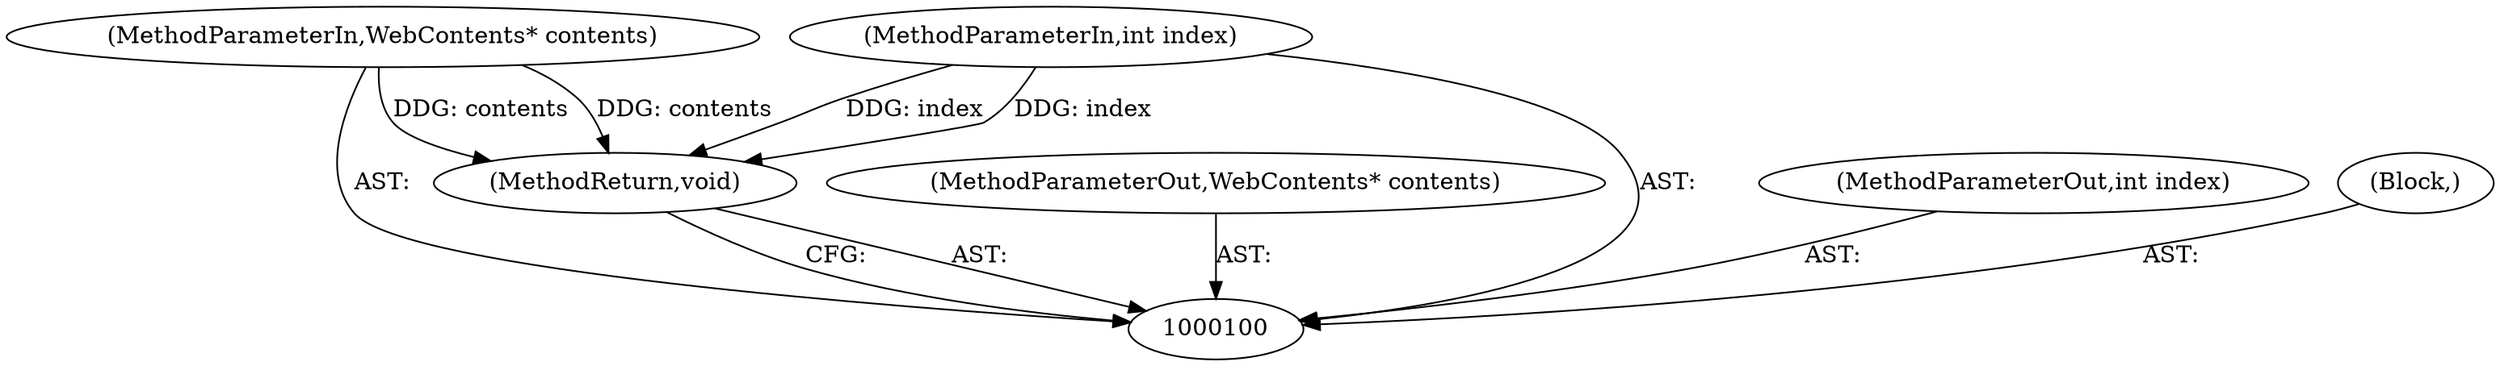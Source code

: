digraph "0_Chrome_e89cfcb9090e8c98129ae9160c513f504db74599_13" {
"1000104" [label="(MethodReturn,void)"];
"1000101" [label="(MethodParameterIn,WebContents* contents)"];
"1000109" [label="(MethodParameterOut,WebContents* contents)"];
"1000102" [label="(MethodParameterIn,int index)"];
"1000110" [label="(MethodParameterOut,int index)"];
"1000103" [label="(Block,)"];
"1000104" -> "1000100"  [label="AST: "];
"1000104" -> "1000100"  [label="CFG: "];
"1000102" -> "1000104"  [label="DDG: index"];
"1000101" -> "1000104"  [label="DDG: contents"];
"1000101" -> "1000100"  [label="AST: "];
"1000101" -> "1000104"  [label="DDG: contents"];
"1000109" -> "1000100"  [label="AST: "];
"1000102" -> "1000100"  [label="AST: "];
"1000102" -> "1000104"  [label="DDG: index"];
"1000110" -> "1000100"  [label="AST: "];
"1000103" -> "1000100"  [label="AST: "];
}
